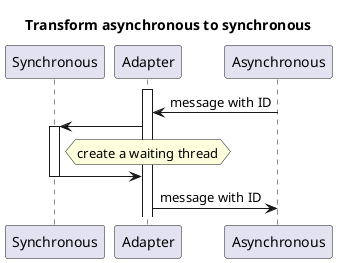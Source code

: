 @startuml
title Transform asynchronous to synchronous

participant Synchronous
participant Adapter
participant Asynchronous

activate Adapter
Asynchronous -> Adapter: message with ID
Adapter -> Synchronous
activate Synchronous
hnote over Adapter : create a waiting thread
Synchronous -> Adapter
deactivate Synchronous
Adapter -> Asynchronous: message with ID


@enduml